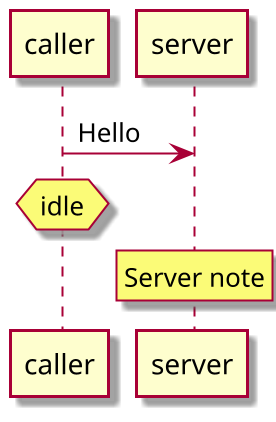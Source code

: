@startuml Chaning Notes Shape
skin rose
scale 2
/'
You can use hnote and rnote keywords to change note shapes :
hnote for hexagonal note;
rnote for rectangle note.
'/
caller -> server : Hello
hnote over caller: idle
rnote over server : Server note
@enduml
